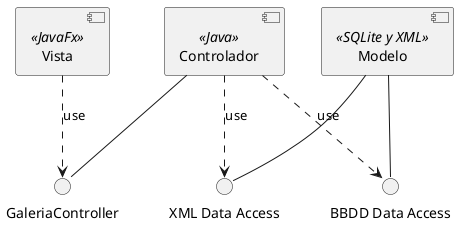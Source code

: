 @startuml arquitectura

top to bottom direction

component Vista << JavaFx >>
component Controlador << Java >>
component Modelo << SQLite y XML >>

() "GaleriaController" as GC
() "BBDD Data Access" as BD
() "XML Data Access" as XM

Vista ..> GC: use
Controlador -- GC
Modelo -- BD
Modelo -- XM
Controlador ..> BD: use
Controlador ..> XM: use

@enduml